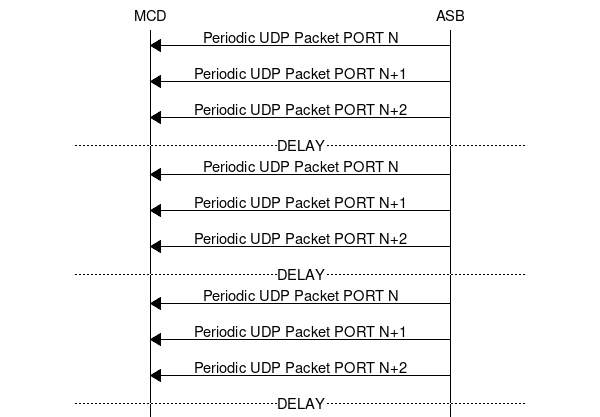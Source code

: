 // http://www.mcternan.me.uk/mscgen/index.html
// Run "mscgen -T png -i tx.msc.msc -o tx.png"
// to transform it into a png.

msc {
  MCD, ASB;

  MCD<=ASB[ label = "Periodic UDP Packet PORT N" ] ;
  MCD<=ASB[ label = "Periodic UDP Packet PORT N+1" ] ;
  MCD<=ASB[ label = "Periodic UDP Packet PORT N+2" ] ;
  ---  [ label = "DELAY" ];

  MCD<=ASB[ label = "Periodic UDP Packet PORT N" ] ;
  MCD<=ASB[ label = "Periodic UDP Packet PORT N+1" ] ;
  MCD<=ASB[ label = "Periodic UDP Packet PORT N+2" ] ;
  ---  [ label = "DELAY" ];

  MCD<=ASB[ label = "Periodic UDP Packet PORT N" ] ;
  MCD<=ASB[ label = "Periodic UDP Packet PORT N+1" ] ;
  MCD<=ASB[ label = "Periodic UDP Packet PORT N+2" ] ;
  ---  [ label = "DELAY" ];
}
